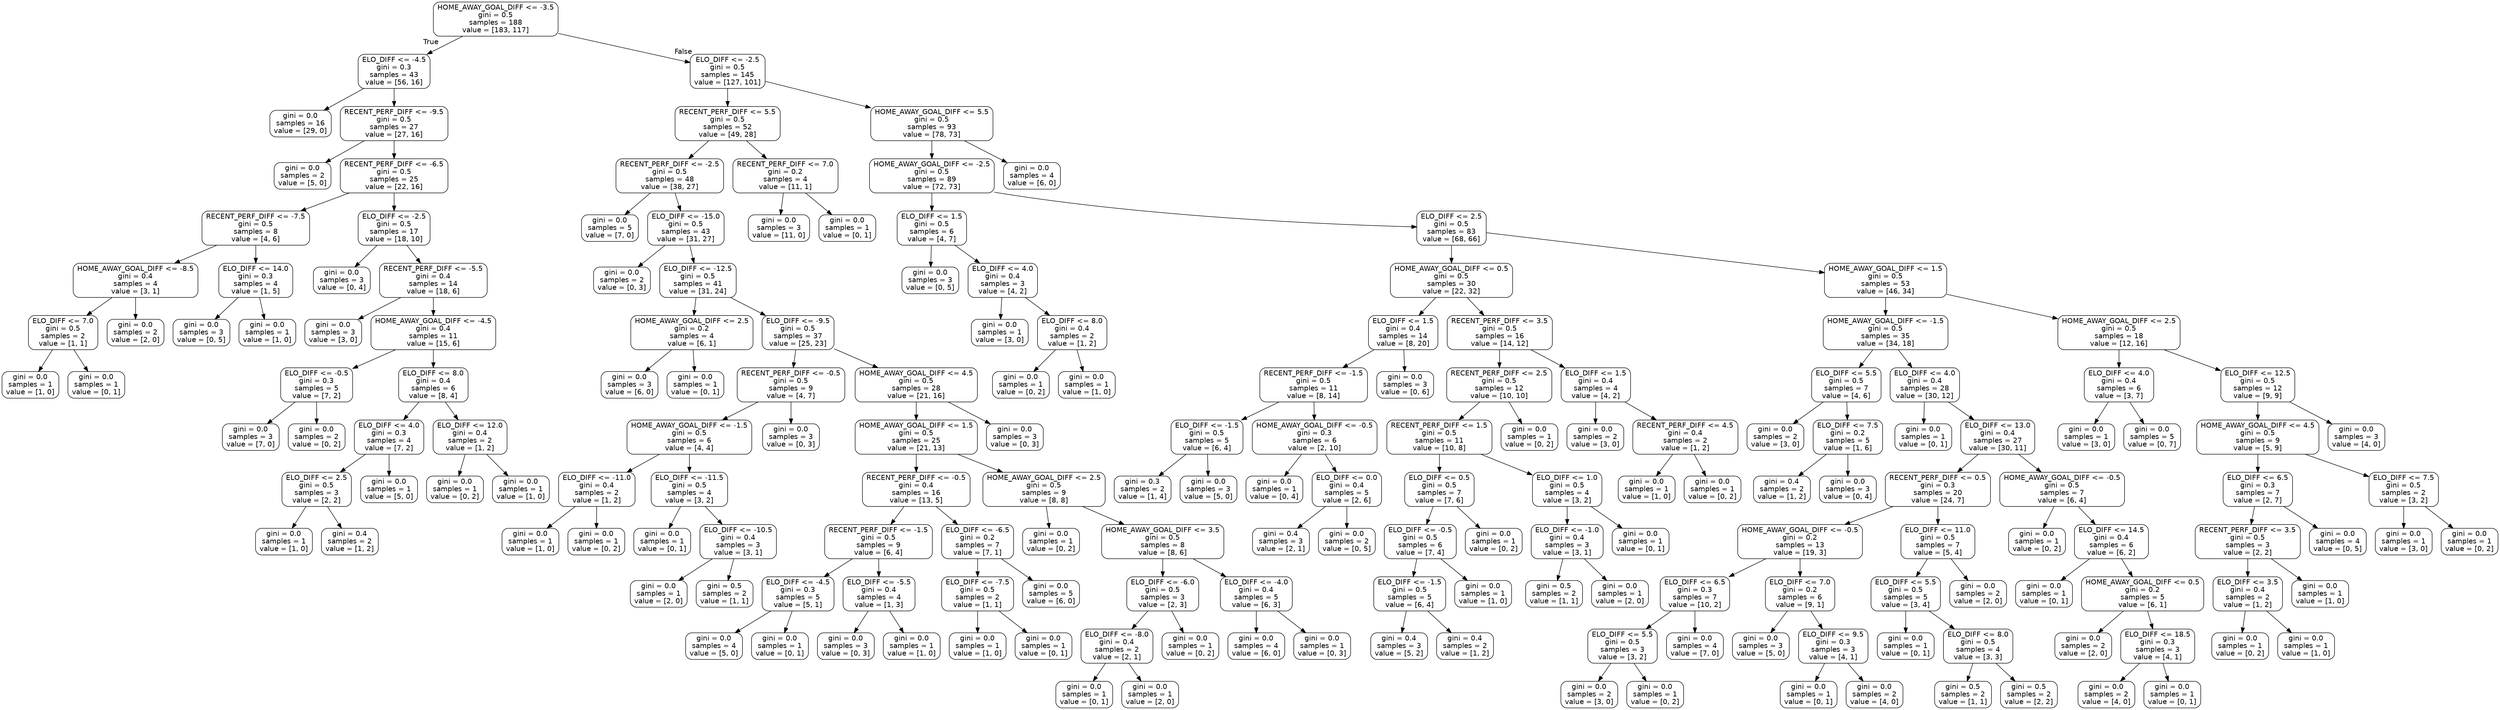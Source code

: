digraph Tree {
node [shape=box, style="rounded", color="black", fontname="helvetica"] ;
edge [fontname="helvetica"] ;
0 [label="HOME_AWAY_GOAL_DIFF <= -3.5\ngini = 0.5\nsamples = 188\nvalue = [183, 117]"] ;
1 [label="ELO_DIFF <= -4.5\ngini = 0.3\nsamples = 43\nvalue = [56, 16]"] ;
0 -> 1 [labeldistance=2.5, labelangle=45, headlabel="True"] ;
2 [label="gini = 0.0\nsamples = 16\nvalue = [29, 0]"] ;
1 -> 2 ;
3 [label="RECENT_PERF_DIFF <= -9.5\ngini = 0.5\nsamples = 27\nvalue = [27, 16]"] ;
1 -> 3 ;
4 [label="gini = 0.0\nsamples = 2\nvalue = [5, 0]"] ;
3 -> 4 ;
5 [label="RECENT_PERF_DIFF <= -6.5\ngini = 0.5\nsamples = 25\nvalue = [22, 16]"] ;
3 -> 5 ;
6 [label="RECENT_PERF_DIFF <= -7.5\ngini = 0.5\nsamples = 8\nvalue = [4, 6]"] ;
5 -> 6 ;
7 [label="HOME_AWAY_GOAL_DIFF <= -8.5\ngini = 0.4\nsamples = 4\nvalue = [3, 1]"] ;
6 -> 7 ;
8 [label="ELO_DIFF <= 7.0\ngini = 0.5\nsamples = 2\nvalue = [1, 1]"] ;
7 -> 8 ;
9 [label="gini = 0.0\nsamples = 1\nvalue = [1, 0]"] ;
8 -> 9 ;
10 [label="gini = 0.0\nsamples = 1\nvalue = [0, 1]"] ;
8 -> 10 ;
11 [label="gini = 0.0\nsamples = 2\nvalue = [2, 0]"] ;
7 -> 11 ;
12 [label="ELO_DIFF <= 14.0\ngini = 0.3\nsamples = 4\nvalue = [1, 5]"] ;
6 -> 12 ;
13 [label="gini = 0.0\nsamples = 3\nvalue = [0, 5]"] ;
12 -> 13 ;
14 [label="gini = 0.0\nsamples = 1\nvalue = [1, 0]"] ;
12 -> 14 ;
15 [label="ELO_DIFF <= -2.5\ngini = 0.5\nsamples = 17\nvalue = [18, 10]"] ;
5 -> 15 ;
16 [label="gini = 0.0\nsamples = 3\nvalue = [0, 4]"] ;
15 -> 16 ;
17 [label="RECENT_PERF_DIFF <= -5.5\ngini = 0.4\nsamples = 14\nvalue = [18, 6]"] ;
15 -> 17 ;
18 [label="gini = 0.0\nsamples = 3\nvalue = [3, 0]"] ;
17 -> 18 ;
19 [label="HOME_AWAY_GOAL_DIFF <= -4.5\ngini = 0.4\nsamples = 11\nvalue = [15, 6]"] ;
17 -> 19 ;
20 [label="ELO_DIFF <= -0.5\ngini = 0.3\nsamples = 5\nvalue = [7, 2]"] ;
19 -> 20 ;
21 [label="gini = 0.0\nsamples = 3\nvalue = [7, 0]"] ;
20 -> 21 ;
22 [label="gini = 0.0\nsamples = 2\nvalue = [0, 2]"] ;
20 -> 22 ;
23 [label="ELO_DIFF <= 8.0\ngini = 0.4\nsamples = 6\nvalue = [8, 4]"] ;
19 -> 23 ;
24 [label="ELO_DIFF <= 4.0\ngini = 0.3\nsamples = 4\nvalue = [7, 2]"] ;
23 -> 24 ;
25 [label="ELO_DIFF <= 2.5\ngini = 0.5\nsamples = 3\nvalue = [2, 2]"] ;
24 -> 25 ;
26 [label="gini = 0.0\nsamples = 1\nvalue = [1, 0]"] ;
25 -> 26 ;
27 [label="gini = 0.4\nsamples = 2\nvalue = [1, 2]"] ;
25 -> 27 ;
28 [label="gini = 0.0\nsamples = 1\nvalue = [5, 0]"] ;
24 -> 28 ;
29 [label="ELO_DIFF <= 12.0\ngini = 0.4\nsamples = 2\nvalue = [1, 2]"] ;
23 -> 29 ;
30 [label="gini = 0.0\nsamples = 1\nvalue = [0, 2]"] ;
29 -> 30 ;
31 [label="gini = 0.0\nsamples = 1\nvalue = [1, 0]"] ;
29 -> 31 ;
32 [label="ELO_DIFF <= -2.5\ngini = 0.5\nsamples = 145\nvalue = [127, 101]"] ;
0 -> 32 [labeldistance=2.5, labelangle=-45, headlabel="False"] ;
33 [label="RECENT_PERF_DIFF <= 5.5\ngini = 0.5\nsamples = 52\nvalue = [49, 28]"] ;
32 -> 33 ;
34 [label="RECENT_PERF_DIFF <= -2.5\ngini = 0.5\nsamples = 48\nvalue = [38, 27]"] ;
33 -> 34 ;
35 [label="gini = 0.0\nsamples = 5\nvalue = [7, 0]"] ;
34 -> 35 ;
36 [label="ELO_DIFF <= -15.0\ngini = 0.5\nsamples = 43\nvalue = [31, 27]"] ;
34 -> 36 ;
37 [label="gini = 0.0\nsamples = 2\nvalue = [0, 3]"] ;
36 -> 37 ;
38 [label="ELO_DIFF <= -12.5\ngini = 0.5\nsamples = 41\nvalue = [31, 24]"] ;
36 -> 38 ;
39 [label="HOME_AWAY_GOAL_DIFF <= 2.5\ngini = 0.2\nsamples = 4\nvalue = [6, 1]"] ;
38 -> 39 ;
40 [label="gini = 0.0\nsamples = 3\nvalue = [6, 0]"] ;
39 -> 40 ;
41 [label="gini = 0.0\nsamples = 1\nvalue = [0, 1]"] ;
39 -> 41 ;
42 [label="ELO_DIFF <= -9.5\ngini = 0.5\nsamples = 37\nvalue = [25, 23]"] ;
38 -> 42 ;
43 [label="RECENT_PERF_DIFF <= -0.5\ngini = 0.5\nsamples = 9\nvalue = [4, 7]"] ;
42 -> 43 ;
44 [label="HOME_AWAY_GOAL_DIFF <= -1.5\ngini = 0.5\nsamples = 6\nvalue = [4, 4]"] ;
43 -> 44 ;
45 [label="ELO_DIFF <= -11.0\ngini = 0.4\nsamples = 2\nvalue = [1, 2]"] ;
44 -> 45 ;
46 [label="gini = 0.0\nsamples = 1\nvalue = [1, 0]"] ;
45 -> 46 ;
47 [label="gini = 0.0\nsamples = 1\nvalue = [0, 2]"] ;
45 -> 47 ;
48 [label="ELO_DIFF <= -11.5\ngini = 0.5\nsamples = 4\nvalue = [3, 2]"] ;
44 -> 48 ;
49 [label="gini = 0.0\nsamples = 1\nvalue = [0, 1]"] ;
48 -> 49 ;
50 [label="ELO_DIFF <= -10.5\ngini = 0.4\nsamples = 3\nvalue = [3, 1]"] ;
48 -> 50 ;
51 [label="gini = 0.0\nsamples = 1\nvalue = [2, 0]"] ;
50 -> 51 ;
52 [label="gini = 0.5\nsamples = 2\nvalue = [1, 1]"] ;
50 -> 52 ;
53 [label="gini = 0.0\nsamples = 3\nvalue = [0, 3]"] ;
43 -> 53 ;
54 [label="HOME_AWAY_GOAL_DIFF <= 4.5\ngini = 0.5\nsamples = 28\nvalue = [21, 16]"] ;
42 -> 54 ;
55 [label="HOME_AWAY_GOAL_DIFF <= 1.5\ngini = 0.5\nsamples = 25\nvalue = [21, 13]"] ;
54 -> 55 ;
56 [label="RECENT_PERF_DIFF <= -0.5\ngini = 0.4\nsamples = 16\nvalue = [13, 5]"] ;
55 -> 56 ;
57 [label="RECENT_PERF_DIFF <= -1.5\ngini = 0.5\nsamples = 9\nvalue = [6, 4]"] ;
56 -> 57 ;
58 [label="ELO_DIFF <= -4.5\ngini = 0.3\nsamples = 5\nvalue = [5, 1]"] ;
57 -> 58 ;
59 [label="gini = 0.0\nsamples = 4\nvalue = [5, 0]"] ;
58 -> 59 ;
60 [label="gini = 0.0\nsamples = 1\nvalue = [0, 1]"] ;
58 -> 60 ;
61 [label="ELO_DIFF <= -5.5\ngini = 0.4\nsamples = 4\nvalue = [1, 3]"] ;
57 -> 61 ;
62 [label="gini = 0.0\nsamples = 3\nvalue = [0, 3]"] ;
61 -> 62 ;
63 [label="gini = 0.0\nsamples = 1\nvalue = [1, 0]"] ;
61 -> 63 ;
64 [label="ELO_DIFF <= -6.5\ngini = 0.2\nsamples = 7\nvalue = [7, 1]"] ;
56 -> 64 ;
65 [label="ELO_DIFF <= -7.5\ngini = 0.5\nsamples = 2\nvalue = [1, 1]"] ;
64 -> 65 ;
66 [label="gini = 0.0\nsamples = 1\nvalue = [1, 0]"] ;
65 -> 66 ;
67 [label="gini = 0.0\nsamples = 1\nvalue = [0, 1]"] ;
65 -> 67 ;
68 [label="gini = 0.0\nsamples = 5\nvalue = [6, 0]"] ;
64 -> 68 ;
69 [label="HOME_AWAY_GOAL_DIFF <= 2.5\ngini = 0.5\nsamples = 9\nvalue = [8, 8]"] ;
55 -> 69 ;
70 [label="gini = 0.0\nsamples = 1\nvalue = [0, 2]"] ;
69 -> 70 ;
71 [label="HOME_AWAY_GOAL_DIFF <= 3.5\ngini = 0.5\nsamples = 8\nvalue = [8, 6]"] ;
69 -> 71 ;
72 [label="ELO_DIFF <= -6.0\ngini = 0.5\nsamples = 3\nvalue = [2, 3]"] ;
71 -> 72 ;
73 [label="ELO_DIFF <= -8.0\ngini = 0.4\nsamples = 2\nvalue = [2, 1]"] ;
72 -> 73 ;
74 [label="gini = 0.0\nsamples = 1\nvalue = [0, 1]"] ;
73 -> 74 ;
75 [label="gini = 0.0\nsamples = 1\nvalue = [2, 0]"] ;
73 -> 75 ;
76 [label="gini = 0.0\nsamples = 1\nvalue = [0, 2]"] ;
72 -> 76 ;
77 [label="ELO_DIFF <= -4.0\ngini = 0.4\nsamples = 5\nvalue = [6, 3]"] ;
71 -> 77 ;
78 [label="gini = 0.0\nsamples = 4\nvalue = [6, 0]"] ;
77 -> 78 ;
79 [label="gini = 0.0\nsamples = 1\nvalue = [0, 3]"] ;
77 -> 79 ;
80 [label="gini = 0.0\nsamples = 3\nvalue = [0, 3]"] ;
54 -> 80 ;
81 [label="RECENT_PERF_DIFF <= 7.0\ngini = 0.2\nsamples = 4\nvalue = [11, 1]"] ;
33 -> 81 ;
82 [label="gini = 0.0\nsamples = 3\nvalue = [11, 0]"] ;
81 -> 82 ;
83 [label="gini = 0.0\nsamples = 1\nvalue = [0, 1]"] ;
81 -> 83 ;
84 [label="HOME_AWAY_GOAL_DIFF <= 5.5\ngini = 0.5\nsamples = 93\nvalue = [78, 73]"] ;
32 -> 84 ;
85 [label="HOME_AWAY_GOAL_DIFF <= -2.5\ngini = 0.5\nsamples = 89\nvalue = [72, 73]"] ;
84 -> 85 ;
86 [label="ELO_DIFF <= 1.5\ngini = 0.5\nsamples = 6\nvalue = [4, 7]"] ;
85 -> 86 ;
87 [label="gini = 0.0\nsamples = 3\nvalue = [0, 5]"] ;
86 -> 87 ;
88 [label="ELO_DIFF <= 4.0\ngini = 0.4\nsamples = 3\nvalue = [4, 2]"] ;
86 -> 88 ;
89 [label="gini = 0.0\nsamples = 1\nvalue = [3, 0]"] ;
88 -> 89 ;
90 [label="ELO_DIFF <= 8.0\ngini = 0.4\nsamples = 2\nvalue = [1, 2]"] ;
88 -> 90 ;
91 [label="gini = 0.0\nsamples = 1\nvalue = [0, 2]"] ;
90 -> 91 ;
92 [label="gini = 0.0\nsamples = 1\nvalue = [1, 0]"] ;
90 -> 92 ;
93 [label="ELO_DIFF <= 2.5\ngini = 0.5\nsamples = 83\nvalue = [68, 66]"] ;
85 -> 93 ;
94 [label="HOME_AWAY_GOAL_DIFF <= 0.5\ngini = 0.5\nsamples = 30\nvalue = [22, 32]"] ;
93 -> 94 ;
95 [label="ELO_DIFF <= 1.5\ngini = 0.4\nsamples = 14\nvalue = [8, 20]"] ;
94 -> 95 ;
96 [label="RECENT_PERF_DIFF <= -1.5\ngini = 0.5\nsamples = 11\nvalue = [8, 14]"] ;
95 -> 96 ;
97 [label="ELO_DIFF <= -1.5\ngini = 0.5\nsamples = 5\nvalue = [6, 4]"] ;
96 -> 97 ;
98 [label="gini = 0.3\nsamples = 2\nvalue = [1, 4]"] ;
97 -> 98 ;
99 [label="gini = 0.0\nsamples = 3\nvalue = [5, 0]"] ;
97 -> 99 ;
100 [label="HOME_AWAY_GOAL_DIFF <= -0.5\ngini = 0.3\nsamples = 6\nvalue = [2, 10]"] ;
96 -> 100 ;
101 [label="gini = 0.0\nsamples = 1\nvalue = [0, 4]"] ;
100 -> 101 ;
102 [label="ELO_DIFF <= 0.0\ngini = 0.4\nsamples = 5\nvalue = [2, 6]"] ;
100 -> 102 ;
103 [label="gini = 0.4\nsamples = 3\nvalue = [2, 1]"] ;
102 -> 103 ;
104 [label="gini = 0.0\nsamples = 2\nvalue = [0, 5]"] ;
102 -> 104 ;
105 [label="gini = 0.0\nsamples = 3\nvalue = [0, 6]"] ;
95 -> 105 ;
106 [label="RECENT_PERF_DIFF <= 3.5\ngini = 0.5\nsamples = 16\nvalue = [14, 12]"] ;
94 -> 106 ;
107 [label="RECENT_PERF_DIFF <= 2.5\ngini = 0.5\nsamples = 12\nvalue = [10, 10]"] ;
106 -> 107 ;
108 [label="RECENT_PERF_DIFF <= 1.5\ngini = 0.5\nsamples = 11\nvalue = [10, 8]"] ;
107 -> 108 ;
109 [label="ELO_DIFF <= 0.5\ngini = 0.5\nsamples = 7\nvalue = [7, 6]"] ;
108 -> 109 ;
110 [label="ELO_DIFF <= -0.5\ngini = 0.5\nsamples = 6\nvalue = [7, 4]"] ;
109 -> 110 ;
111 [label="ELO_DIFF <= -1.5\ngini = 0.5\nsamples = 5\nvalue = [6, 4]"] ;
110 -> 111 ;
112 [label="gini = 0.4\nsamples = 3\nvalue = [5, 2]"] ;
111 -> 112 ;
113 [label="gini = 0.4\nsamples = 2\nvalue = [1, 2]"] ;
111 -> 113 ;
114 [label="gini = 0.0\nsamples = 1\nvalue = [1, 0]"] ;
110 -> 114 ;
115 [label="gini = 0.0\nsamples = 1\nvalue = [0, 2]"] ;
109 -> 115 ;
116 [label="ELO_DIFF <= 1.0\ngini = 0.5\nsamples = 4\nvalue = [3, 2]"] ;
108 -> 116 ;
117 [label="ELO_DIFF <= -1.0\ngini = 0.4\nsamples = 3\nvalue = [3, 1]"] ;
116 -> 117 ;
118 [label="gini = 0.5\nsamples = 2\nvalue = [1, 1]"] ;
117 -> 118 ;
119 [label="gini = 0.0\nsamples = 1\nvalue = [2, 0]"] ;
117 -> 119 ;
120 [label="gini = 0.0\nsamples = 1\nvalue = [0, 1]"] ;
116 -> 120 ;
121 [label="gini = 0.0\nsamples = 1\nvalue = [0, 2]"] ;
107 -> 121 ;
122 [label="ELO_DIFF <= 1.5\ngini = 0.4\nsamples = 4\nvalue = [4, 2]"] ;
106 -> 122 ;
123 [label="gini = 0.0\nsamples = 2\nvalue = [3, 0]"] ;
122 -> 123 ;
124 [label="RECENT_PERF_DIFF <= 4.5\ngini = 0.4\nsamples = 2\nvalue = [1, 2]"] ;
122 -> 124 ;
125 [label="gini = 0.0\nsamples = 1\nvalue = [1, 0]"] ;
124 -> 125 ;
126 [label="gini = 0.0\nsamples = 1\nvalue = [0, 2]"] ;
124 -> 126 ;
127 [label="HOME_AWAY_GOAL_DIFF <= 1.5\ngini = 0.5\nsamples = 53\nvalue = [46, 34]"] ;
93 -> 127 ;
128 [label="HOME_AWAY_GOAL_DIFF <= -1.5\ngini = 0.5\nsamples = 35\nvalue = [34, 18]"] ;
127 -> 128 ;
129 [label="ELO_DIFF <= 5.5\ngini = 0.5\nsamples = 7\nvalue = [4, 6]"] ;
128 -> 129 ;
130 [label="gini = 0.0\nsamples = 2\nvalue = [3, 0]"] ;
129 -> 130 ;
131 [label="ELO_DIFF <= 7.5\ngini = 0.2\nsamples = 5\nvalue = [1, 6]"] ;
129 -> 131 ;
132 [label="gini = 0.4\nsamples = 2\nvalue = [1, 2]"] ;
131 -> 132 ;
133 [label="gini = 0.0\nsamples = 3\nvalue = [0, 4]"] ;
131 -> 133 ;
134 [label="ELO_DIFF <= 4.0\ngini = 0.4\nsamples = 28\nvalue = [30, 12]"] ;
128 -> 134 ;
135 [label="gini = 0.0\nsamples = 1\nvalue = [0, 1]"] ;
134 -> 135 ;
136 [label="ELO_DIFF <= 13.0\ngini = 0.4\nsamples = 27\nvalue = [30, 11]"] ;
134 -> 136 ;
137 [label="RECENT_PERF_DIFF <= 0.5\ngini = 0.3\nsamples = 20\nvalue = [24, 7]"] ;
136 -> 137 ;
138 [label="HOME_AWAY_GOAL_DIFF <= -0.5\ngini = 0.2\nsamples = 13\nvalue = [19, 3]"] ;
137 -> 138 ;
139 [label="ELO_DIFF <= 6.5\ngini = 0.3\nsamples = 7\nvalue = [10, 2]"] ;
138 -> 139 ;
140 [label="ELO_DIFF <= 5.5\ngini = 0.5\nsamples = 3\nvalue = [3, 2]"] ;
139 -> 140 ;
141 [label="gini = 0.0\nsamples = 2\nvalue = [3, 0]"] ;
140 -> 141 ;
142 [label="gini = 0.0\nsamples = 1\nvalue = [0, 2]"] ;
140 -> 142 ;
143 [label="gini = 0.0\nsamples = 4\nvalue = [7, 0]"] ;
139 -> 143 ;
144 [label="ELO_DIFF <= 7.0\ngini = 0.2\nsamples = 6\nvalue = [9, 1]"] ;
138 -> 144 ;
145 [label="gini = 0.0\nsamples = 3\nvalue = [5, 0]"] ;
144 -> 145 ;
146 [label="ELO_DIFF <= 9.5\ngini = 0.3\nsamples = 3\nvalue = [4, 1]"] ;
144 -> 146 ;
147 [label="gini = 0.0\nsamples = 1\nvalue = [0, 1]"] ;
146 -> 147 ;
148 [label="gini = 0.0\nsamples = 2\nvalue = [4, 0]"] ;
146 -> 148 ;
149 [label="ELO_DIFF <= 11.0\ngini = 0.5\nsamples = 7\nvalue = [5, 4]"] ;
137 -> 149 ;
150 [label="ELO_DIFF <= 5.5\ngini = 0.5\nsamples = 5\nvalue = [3, 4]"] ;
149 -> 150 ;
151 [label="gini = 0.0\nsamples = 1\nvalue = [0, 1]"] ;
150 -> 151 ;
152 [label="ELO_DIFF <= 8.0\ngini = 0.5\nsamples = 4\nvalue = [3, 3]"] ;
150 -> 152 ;
153 [label="gini = 0.5\nsamples = 2\nvalue = [1, 1]"] ;
152 -> 153 ;
154 [label="gini = 0.5\nsamples = 2\nvalue = [2, 2]"] ;
152 -> 154 ;
155 [label="gini = 0.0\nsamples = 2\nvalue = [2, 0]"] ;
149 -> 155 ;
156 [label="HOME_AWAY_GOAL_DIFF <= -0.5\ngini = 0.5\nsamples = 7\nvalue = [6, 4]"] ;
136 -> 156 ;
157 [label="gini = 0.0\nsamples = 1\nvalue = [0, 2]"] ;
156 -> 157 ;
158 [label="ELO_DIFF <= 14.5\ngini = 0.4\nsamples = 6\nvalue = [6, 2]"] ;
156 -> 158 ;
159 [label="gini = 0.0\nsamples = 1\nvalue = [0, 1]"] ;
158 -> 159 ;
160 [label="HOME_AWAY_GOAL_DIFF <= 0.5\ngini = 0.2\nsamples = 5\nvalue = [6, 1]"] ;
158 -> 160 ;
161 [label="gini = 0.0\nsamples = 2\nvalue = [2, 0]"] ;
160 -> 161 ;
162 [label="ELO_DIFF <= 18.5\ngini = 0.3\nsamples = 3\nvalue = [4, 1]"] ;
160 -> 162 ;
163 [label="gini = 0.0\nsamples = 2\nvalue = [4, 0]"] ;
162 -> 163 ;
164 [label="gini = 0.0\nsamples = 1\nvalue = [0, 1]"] ;
162 -> 164 ;
165 [label="HOME_AWAY_GOAL_DIFF <= 2.5\ngini = 0.5\nsamples = 18\nvalue = [12, 16]"] ;
127 -> 165 ;
166 [label="ELO_DIFF <= 4.0\ngini = 0.4\nsamples = 6\nvalue = [3, 7]"] ;
165 -> 166 ;
167 [label="gini = 0.0\nsamples = 1\nvalue = [3, 0]"] ;
166 -> 167 ;
168 [label="gini = 0.0\nsamples = 5\nvalue = [0, 7]"] ;
166 -> 168 ;
169 [label="ELO_DIFF <= 12.5\ngini = 0.5\nsamples = 12\nvalue = [9, 9]"] ;
165 -> 169 ;
170 [label="HOME_AWAY_GOAL_DIFF <= 4.5\ngini = 0.5\nsamples = 9\nvalue = [5, 9]"] ;
169 -> 170 ;
171 [label="ELO_DIFF <= 6.5\ngini = 0.3\nsamples = 7\nvalue = [2, 7]"] ;
170 -> 171 ;
172 [label="RECENT_PERF_DIFF <= 3.5\ngini = 0.5\nsamples = 3\nvalue = [2, 2]"] ;
171 -> 172 ;
173 [label="ELO_DIFF <= 3.5\ngini = 0.4\nsamples = 2\nvalue = [1, 2]"] ;
172 -> 173 ;
174 [label="gini = 0.0\nsamples = 1\nvalue = [0, 2]"] ;
173 -> 174 ;
175 [label="gini = 0.0\nsamples = 1\nvalue = [1, 0]"] ;
173 -> 175 ;
176 [label="gini = 0.0\nsamples = 1\nvalue = [1, 0]"] ;
172 -> 176 ;
177 [label="gini = 0.0\nsamples = 4\nvalue = [0, 5]"] ;
171 -> 177 ;
178 [label="ELO_DIFF <= 7.5\ngini = 0.5\nsamples = 2\nvalue = [3, 2]"] ;
170 -> 178 ;
179 [label="gini = 0.0\nsamples = 1\nvalue = [3, 0]"] ;
178 -> 179 ;
180 [label="gini = 0.0\nsamples = 1\nvalue = [0, 2]"] ;
178 -> 180 ;
181 [label="gini = 0.0\nsamples = 3\nvalue = [4, 0]"] ;
169 -> 181 ;
182 [label="gini = 0.0\nsamples = 4\nvalue = [6, 0]"] ;
84 -> 182 ;
}